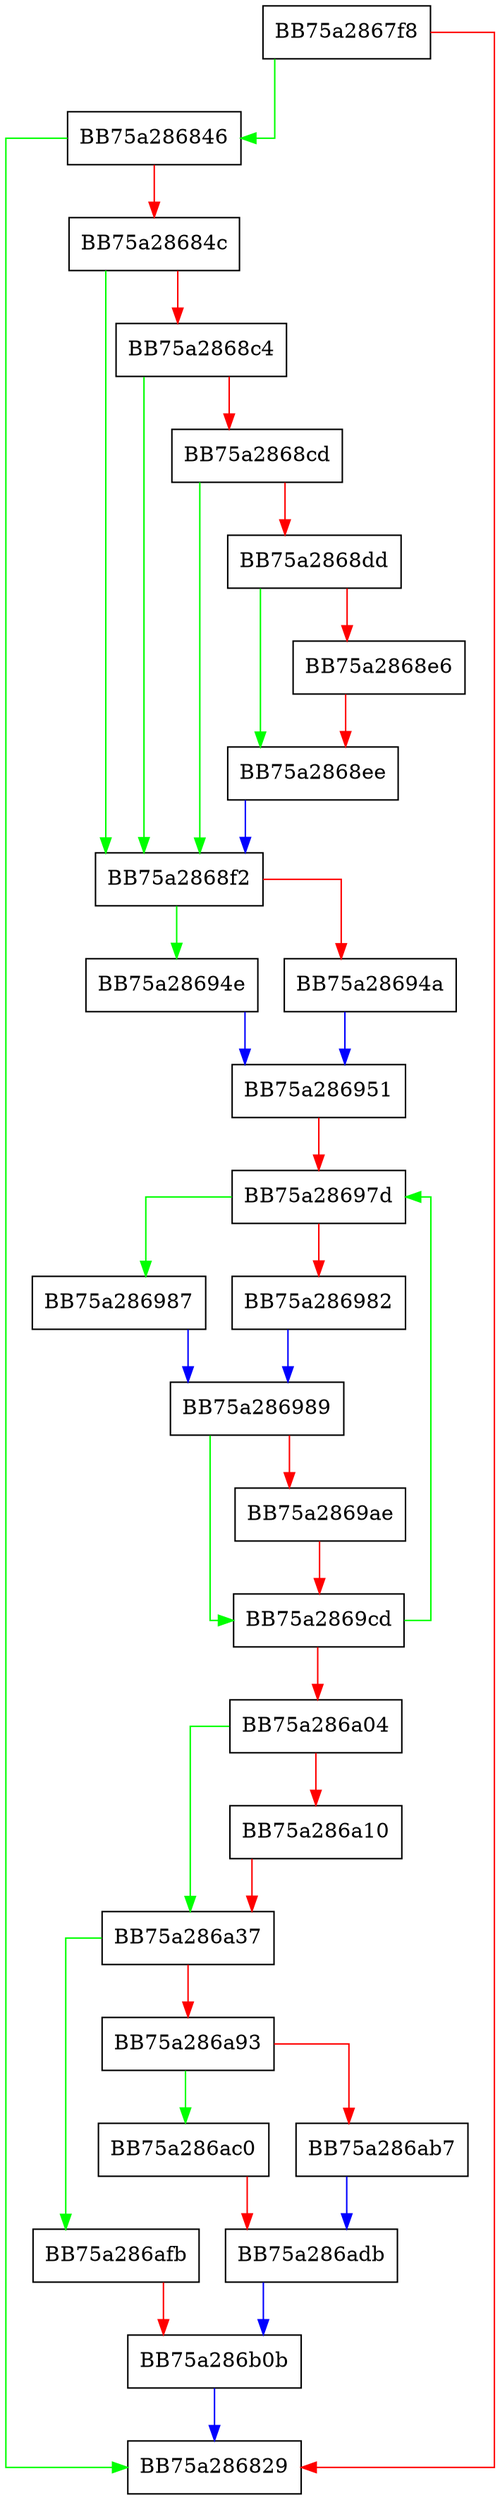 digraph sqlite3WindowRewrite {
  node [shape="box"];
  graph [splines=ortho];
  BB75a2867f8 -> BB75a286846 [color="green"];
  BB75a2867f8 -> BB75a286829 [color="red"];
  BB75a286846 -> BB75a286829 [color="green"];
  BB75a286846 -> BB75a28684c [color="red"];
  BB75a28684c -> BB75a2868f2 [color="green"];
  BB75a28684c -> BB75a2868c4 [color="red"];
  BB75a2868c4 -> BB75a2868f2 [color="green"];
  BB75a2868c4 -> BB75a2868cd [color="red"];
  BB75a2868cd -> BB75a2868f2 [color="green"];
  BB75a2868cd -> BB75a2868dd [color="red"];
  BB75a2868dd -> BB75a2868ee [color="green"];
  BB75a2868dd -> BB75a2868e6 [color="red"];
  BB75a2868e6 -> BB75a2868ee [color="red"];
  BB75a2868ee -> BB75a2868f2 [color="blue"];
  BB75a2868f2 -> BB75a28694e [color="green"];
  BB75a2868f2 -> BB75a28694a [color="red"];
  BB75a28694a -> BB75a286951 [color="blue"];
  BB75a28694e -> BB75a286951 [color="blue"];
  BB75a286951 -> BB75a28697d [color="red"];
  BB75a28697d -> BB75a286987 [color="green"];
  BB75a28697d -> BB75a286982 [color="red"];
  BB75a286982 -> BB75a286989 [color="blue"];
  BB75a286987 -> BB75a286989 [color="blue"];
  BB75a286989 -> BB75a2869cd [color="green"];
  BB75a286989 -> BB75a2869ae [color="red"];
  BB75a2869ae -> BB75a2869cd [color="red"];
  BB75a2869cd -> BB75a28697d [color="green"];
  BB75a2869cd -> BB75a286a04 [color="red"];
  BB75a286a04 -> BB75a286a37 [color="green"];
  BB75a286a04 -> BB75a286a10 [color="red"];
  BB75a286a10 -> BB75a286a37 [color="red"];
  BB75a286a37 -> BB75a286afb [color="green"];
  BB75a286a37 -> BB75a286a93 [color="red"];
  BB75a286a93 -> BB75a286ac0 [color="green"];
  BB75a286a93 -> BB75a286ab7 [color="red"];
  BB75a286ab7 -> BB75a286adb [color="blue"];
  BB75a286ac0 -> BB75a286adb [color="red"];
  BB75a286adb -> BB75a286b0b [color="blue"];
  BB75a286afb -> BB75a286b0b [color="red"];
  BB75a286b0b -> BB75a286829 [color="blue"];
}